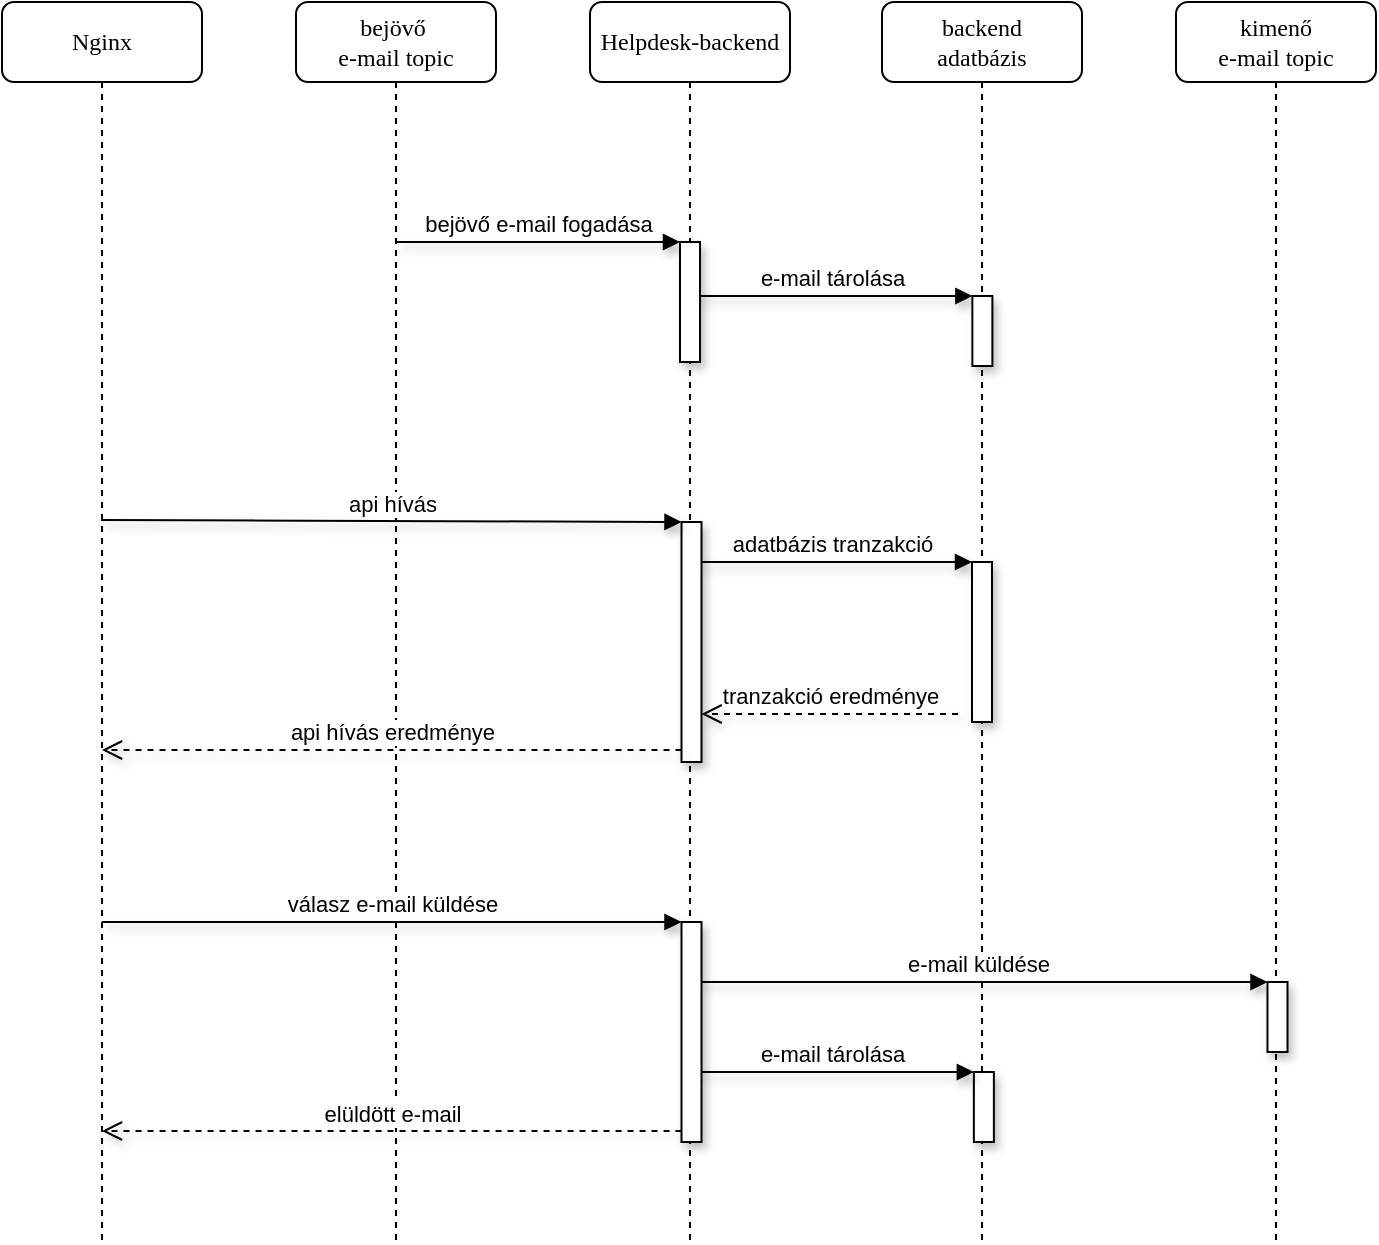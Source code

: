 <mxfile version="13.9.9" type="device"><diagram name="Page-1" id="13e1069c-82ec-6db2-03f1-153e76fe0fe0"><mxGraphModel dx="760" dy="561" grid="1" gridSize="10" guides="1" tooltips="1" connect="1" arrows="1" fold="1" page="1" pageScale="1" pageWidth="1100" pageHeight="850" background="#ffffff" math="0" shadow="0"><root><mxCell id="0"/><mxCell id="1" parent="0"/><mxCell id="_mg3gUBa8Y8W5eTV5P6k-2" value="adatbázis tranzakció" style="html=1;verticalAlign=bottom;endArrow=block;entryX=0;entryY=0;shadow=1;" parent="1" source="7baba1c4bc27f4b0-4" target="_mg3gUBa8Y8W5eTV5P6k-1" edge="1"><mxGeometry x="272.5" y="339.0" as="geometry"><mxPoint x="638" y="339" as="sourcePoint"/></mxGeometry></mxCell><mxCell id="9xqAGwntr4p9F78efgYx-46" value="bejövő&amp;nbsp;&lt;br&gt;e-mail topic" style="shape=umlLifeline;perimeter=lifelinePerimeter;whiteSpace=wrap;html=1;container=1;collapsible=0;recursiveResize=0;outlineConnect=0;rounded=1;shadow=0;comic=0;labelBackgroundColor=none;strokeWidth=1;fontFamily=Verdana;fontSize=12;align=center;" parent="1" vertex="1"><mxGeometry x="370" y="80" width="100" height="620" as="geometry"/></mxCell><mxCell id="9xqAGwntr4p9F78efgYx-65" value="e-mail tárolása" style="html=1;verticalAlign=bottom;endArrow=block;entryX=0;entryY=0;shadow=1;" parent="1" source="7baba1c4bc27f4b0-4" target="9xqAGwntr4p9F78efgYx-64" edge="1"><mxGeometry relative="1" as="geometry"><mxPoint x="549.5" y="227" as="sourcePoint"/></mxGeometry></mxCell><mxCell id="9xqAGwntr4p9F78efgYx-38" value="backend&lt;br&gt;adatbázis" style="shape=umlLifeline;perimeter=lifelinePerimeter;whiteSpace=wrap;html=1;container=1;collapsible=0;recursiveResize=0;outlineConnect=0;rounded=1;shadow=0;comic=0;labelBackgroundColor=none;strokeWidth=1;fontFamily=Verdana;fontSize=12;align=center;" parent="1" vertex="1"><mxGeometry x="663" y="80.0" width="100" height="620" as="geometry"/></mxCell><mxCell id="9xqAGwntr4p9F78efgYx-55" value="" style="html=1;points=[];perimeter=orthogonalPerimeter;shadow=1;" parent="9xqAGwntr4p9F78efgYx-38" vertex="1"><mxGeometry x="45.94" y="535" width="10" height="35" as="geometry"/></mxCell><mxCell id="9xqAGwntr4p9F78efgYx-64" value="" style="html=1;points=[];perimeter=orthogonalPerimeter;shadow=1;" parent="9xqAGwntr4p9F78efgYx-38" vertex="1"><mxGeometry x="45.19" y="147" width="10" height="35" as="geometry"/></mxCell><mxCell id="_mg3gUBa8Y8W5eTV5P6k-1" value="" style="html=1;points=[];perimeter=orthogonalPerimeter;shadow=1;" parent="9xqAGwntr4p9F78efgYx-38" vertex="1"><mxGeometry x="45" y="280.0" width="10" height="80" as="geometry"/></mxCell><mxCell id="9xqAGwntr4p9F78efgYx-56" value="e-mail tárolása" style="html=1;verticalAlign=bottom;endArrow=block;entryX=0;entryY=0;shadow=1;" parent="1" target="9xqAGwntr4p9F78efgYx-55" edge="1"><mxGeometry relative="1" as="geometry"><mxPoint x="567.417" y="615" as="sourcePoint"/></mxGeometry></mxCell><mxCell id="9xqAGwntr4p9F78efgYx-59" value="e-mail küldése" style="html=1;verticalAlign=bottom;endArrow=block;entryX=0;entryY=0;shadow=1;" parent="1" target="9xqAGwntr4p9F78efgYx-58" edge="1"><mxGeometry relative="1" as="geometry"><mxPoint x="567.417" y="570" as="sourcePoint"/></mxGeometry></mxCell><mxCell id="7baba1c4bc27f4b0-2" value="Nginx" style="shape=umlLifeline;perimeter=lifelinePerimeter;whiteSpace=wrap;html=1;container=1;collapsible=0;recursiveResize=0;outlineConnect=0;rounded=1;shadow=0;comic=0;labelBackgroundColor=none;strokeWidth=1;fontFamily=Verdana;fontSize=12;align=center;" parent="1" vertex="1"><mxGeometry x="223" y="80" width="100" height="620" as="geometry"/></mxCell><mxCell id="9xqAGwntr4p9F78efgYx-41" value="kimenő &lt;br&gt;e-mail topic" style="shape=umlLifeline;perimeter=lifelinePerimeter;whiteSpace=wrap;html=1;container=1;collapsible=0;recursiveResize=0;outlineConnect=0;rounded=1;shadow=0;comic=0;labelBackgroundColor=none;strokeWidth=1;fontFamily=Verdana;fontSize=12;align=center;" parent="1" vertex="1"><mxGeometry x="810" y="80.0" width="100" height="620" as="geometry"/></mxCell><mxCell id="9xqAGwntr4p9F78efgYx-58" value="" style="html=1;points=[];perimeter=orthogonalPerimeter;shadow=1;" parent="9xqAGwntr4p9F78efgYx-41" vertex="1"><mxGeometry x="45.75" y="490" width="10" height="35" as="geometry"/></mxCell><mxCell id="9xqAGwntr4p9F78efgYx-44" value="válasz e-mail küldése" style="html=1;verticalAlign=bottom;endArrow=block;entryX=0;entryY=0;shadow=1;" parent="1" source="7baba1c4bc27f4b0-2" target="9xqAGwntr4p9F78efgYx-43" edge="1"><mxGeometry relative="1" as="geometry"><mxPoint x="273.25" y="560" as="sourcePoint"/></mxGeometry></mxCell><mxCell id="9xqAGwntr4p9F78efgYx-45" value="elüldött e-mail" style="html=1;verticalAlign=bottom;endArrow=open;dashed=1;endSize=8;exitX=0;exitY=0.95;shadow=1;" parent="1" source="9xqAGwntr4p9F78efgYx-43" target="7baba1c4bc27f4b0-2" edge="1"><mxGeometry relative="1" as="geometry"><mxPoint x="273.25" y="664.5" as="targetPoint"/></mxGeometry></mxCell><mxCell id="9xqAGwntr4p9F78efgYx-62" value="bejövő e-mail fogadása" style="html=1;verticalAlign=bottom;endArrow=block;entryX=0;entryY=0;shadow=1;" parent="1" source="9xqAGwntr4p9F78efgYx-46" target="9xqAGwntr4p9F78efgYx-61" edge="1"><mxGeometry relative="1" as="geometry"><mxPoint x="409.5" y="199.0" as="sourcePoint"/></mxGeometry></mxCell><mxCell id="7baba1c4bc27f4b0-4" value="Helpdesk-backend" style="shape=umlLifeline;perimeter=lifelinePerimeter;whiteSpace=wrap;html=1;container=1;collapsible=0;recursiveResize=0;outlineConnect=0;rounded=1;shadow=0;comic=0;labelBackgroundColor=none;strokeWidth=1;fontFamily=Verdana;fontSize=12;align=center;" parent="1" vertex="1"><mxGeometry x="517" y="80.0" width="100" height="620" as="geometry"/></mxCell><mxCell id="9xqAGwntr4p9F78efgYx-32" value="" style="html=1;points=[];perimeter=orthogonalPerimeter;shadow=1;" parent="7baba1c4bc27f4b0-4" vertex="1"><mxGeometry x="45.75" y="260" width="10" height="120" as="geometry"/></mxCell><mxCell id="9xqAGwntr4p9F78efgYx-43" value="" style="html=1;points=[];perimeter=orthogonalPerimeter;shadow=1;" parent="7baba1c4bc27f4b0-4" vertex="1"><mxGeometry x="45.75" y="460" width="10" height="110" as="geometry"/></mxCell><mxCell id="9xqAGwntr4p9F78efgYx-61" value="" style="html=1;points=[];perimeter=orthogonalPerimeter;shadow=1;" parent="7baba1c4bc27f4b0-4" vertex="1"><mxGeometry x="45" y="120" width="10" height="60" as="geometry"/></mxCell><mxCell id="_mg3gUBa8Y8W5eTV5P6k-3" value="tranzakció eredménye" style="html=1;verticalAlign=bottom;endArrow=open;dashed=1;endSize=8;exitX=0;exitY=0.95;shadow=1;" parent="1" target="9xqAGwntr4p9F78efgYx-32" edge="1"><mxGeometry relative="1" as="geometry"><mxPoint x="590" y="436" as="targetPoint"/><mxPoint x="701" y="436.0" as="sourcePoint"/></mxGeometry></mxCell><mxCell id="9xqAGwntr4p9F78efgYx-33" value="api hívás" style="html=1;verticalAlign=bottom;endArrow=block;entryX=0;entryY=0;shadow=1;" parent="1" target="9xqAGwntr4p9F78efgYx-32" edge="1"><mxGeometry x="272.5" y="339.0" as="geometry"><mxPoint x="272.5" y="339.0" as="sourcePoint"/></mxGeometry></mxCell><mxCell id="9xqAGwntr4p9F78efgYx-34" value="api hívás eredménye" style="html=1;verticalAlign=bottom;endArrow=open;dashed=1;endSize=8;exitX=0;exitY=0.95;shadow=1;" parent="1" source="9xqAGwntr4p9F78efgYx-32" target="7baba1c4bc27f4b0-2" edge="1"><mxGeometry x="272.5" y="339.0" as="geometry"><mxPoint x="272.5" y="415" as="targetPoint"/></mxGeometry></mxCell></root></mxGraphModel></diagram></mxfile>